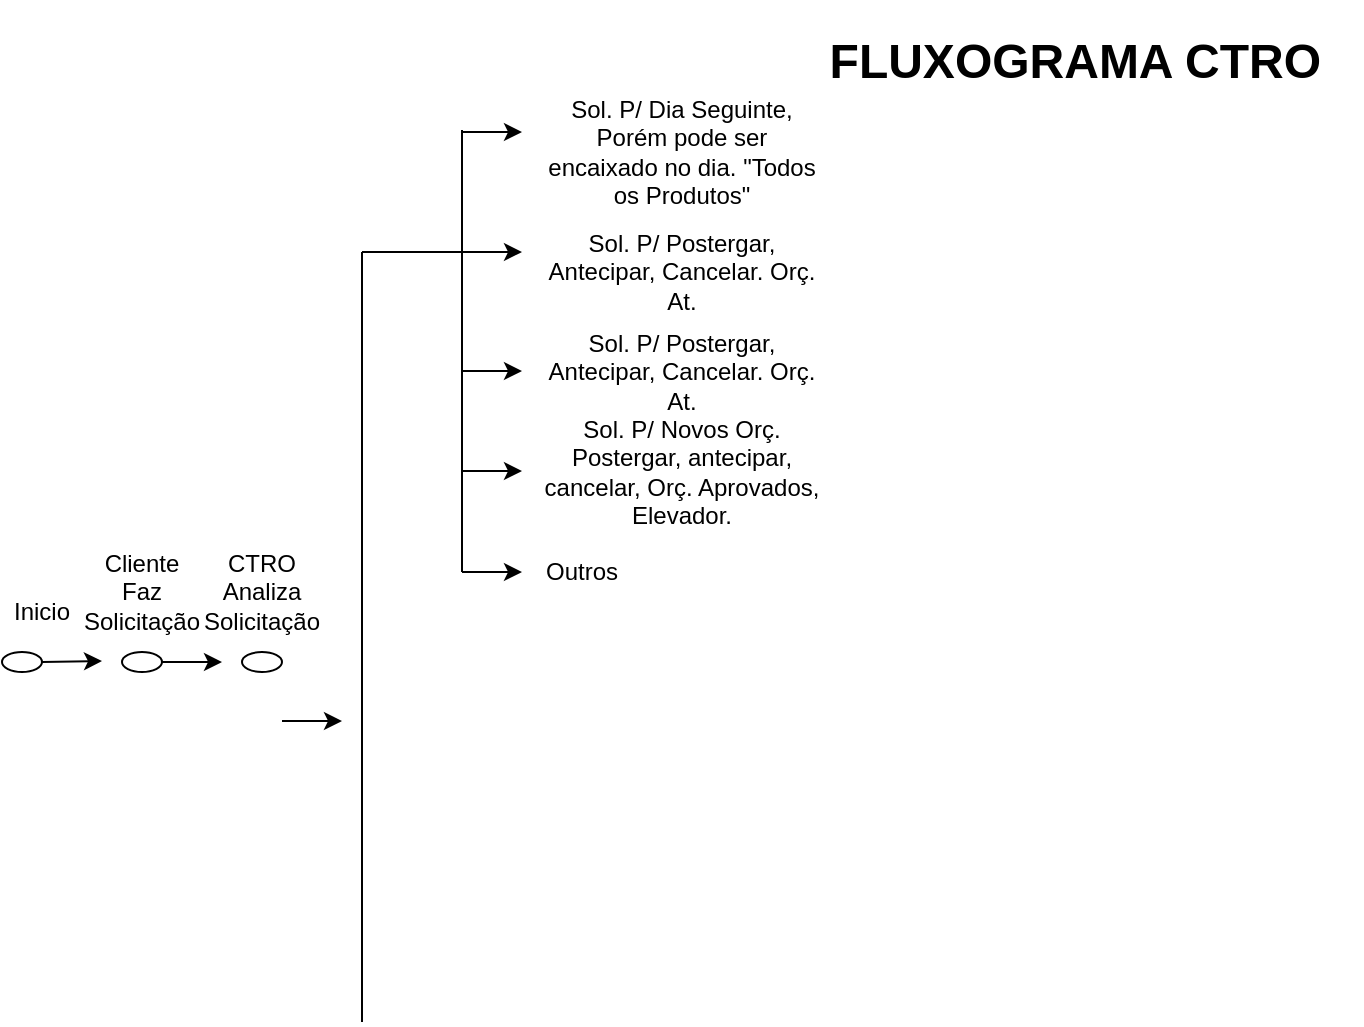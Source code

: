 <mxfile type="github" version="13.0.5" pages="4">
  <diagram id="42789a77-a242-8287-6e28-9cd8cfd52e62" name="Page-1">
    <mxGraphModel shadow="0" background="#ffffff" grid="1" dx="1195" dy="1448" gridSize="10" guides="1" tooltips="1" connect="1" arrows="1" fold="1" page="1" pageScale="1" pageWidth="1169" pageHeight="827" math="0">
      <root>
        <mxCell id="0" />
        <mxCell id="1" parent="0" />
        <mxCell id="uc1aDl2WZFb7yHckePc8-2" style="endArrow=none;html=1;" value="" parent="1" edge="1">
          <mxGeometry height="50" width="50" as="geometry" relative="1">
            <mxPoint x="190" as="sourcePoint" y="495" />
            <mxPoint x="190" as="targetPoint" y="110" />
          </mxGeometry>
        </mxCell>
        <mxCell id="uc1aDl2WZFb7yHckePc8-4" style="text;html=1;strokeColor=none;fillColor=none;align=center;verticalAlign=middle;whiteSpace=wrap;rounded=0;" value="Inicio" parent="1" vertex="1">
          <mxGeometry x="10" height="20" width="40" as="geometry" y="280" />
        </mxCell>
        <mxCell id="uc1aDl2WZFb7yHckePc8-9" style="ellipse;whiteSpace=wrap;html=1;" value="" parent="1" vertex="1">
          <mxGeometry x="10" height="10" width="20" as="geometry" y="310" />
        </mxCell>
        <mxCell id="uc1aDl2WZFb7yHckePc8-10" style="endArrow=classic;html=1;" value="" parent="1" edge="1">
          <mxGeometry height="50" width="50" as="geometry" relative="1">
            <mxPoint x="30" as="sourcePoint" y="315" />
            <mxPoint x="60" as="targetPoint" y="314.5" />
          </mxGeometry>
        </mxCell>
        <mxCell id="uc1aDl2WZFb7yHckePc8-11" style="ellipse;whiteSpace=wrap;html=1;" value="" parent="1" vertex="1">
          <mxGeometry x="70" height="10" width="20" as="geometry" y="310" />
        </mxCell>
        <mxCell id="uc1aDl2WZFb7yHckePc8-12" style="endArrow=classic;html=1;" value="" parent="1" edge="1">
          <mxGeometry height="50" width="50" as="geometry" relative="1">
            <mxPoint x="90" as="sourcePoint" y="315" />
            <mxPoint x="120" as="targetPoint" y="315" />
          </mxGeometry>
        </mxCell>
        <mxCell id="uc1aDl2WZFb7yHckePc8-16" style="ellipse;whiteSpace=wrap;html=1;" value="" parent="1" vertex="1">
          <mxGeometry x="130" height="10" width="20" as="geometry" y="310" />
        </mxCell>
        <mxCell id="uc1aDl2WZFb7yHckePc8-18" style="endArrow=none;html=1;" value="" parent="1" edge="1">
          <mxGeometry height="50" width="50" as="geometry" relative="1">
            <mxPoint x="190" as="sourcePoint" y="110" />
            <mxPoint x="240" as="targetPoint" y="110" />
          </mxGeometry>
        </mxCell>
        <mxCell id="uc1aDl2WZFb7yHckePc8-19" style="endArrow=none;html=1;" value="" parent="1" edge="1">
          <mxGeometry height="50" width="50" as="geometry" relative="1">
            <mxPoint x="240" as="sourcePoint" y="270" />
            <mxPoint x="240" as="targetPoint" y="49" />
          </mxGeometry>
        </mxCell>
        <mxCell id="uc1aDl2WZFb7yHckePc8-21" style="text;html=1;strokeColor=none;fillColor=none;align=center;verticalAlign=middle;whiteSpace=wrap;rounded=0;" value="Sol. P/ Dia Seguinte, Porém pode ser encaixado no dia. &quot;Todos os Produtos&quot;" parent="1" vertex="1">
          <mxGeometry x="280" height="40" width="140" as="geometry" y="40" />
        </mxCell>
        <mxCell id="uc1aDl2WZFb7yHckePc8-22" style="text;html=1;strokeColor=none;fillColor=none;align=center;verticalAlign=middle;whiteSpace=wrap;rounded=0;" value="Sol. P/ Postergar, Antecipar, Cancelar. Orç. At." parent="1" vertex="1">
          <mxGeometry x="280" height="40" width="140" as="geometry" y="100" />
        </mxCell>
        <mxCell id="uc1aDl2WZFb7yHckePc8-30" style="endArrow=classic;html=1;" value="" parent="1" edge="1">
          <mxGeometry height="50" width="50" as="geometry" relative="1">
            <mxPoint x="240" as="sourcePoint" y="50" />
            <mxPoint x="270" as="targetPoint" y="50" />
          </mxGeometry>
        </mxCell>
        <mxCell id="uc1aDl2WZFb7yHckePc8-31" style="endArrow=classic;html=1;" value="" parent="1" edge="1">
          <mxGeometry height="50" width="50" as="geometry" relative="1">
            <mxPoint x="240" as="sourcePoint" y="110" />
            <mxPoint x="270" as="targetPoint" y="110" />
          </mxGeometry>
        </mxCell>
        <mxCell id="uc1aDl2WZFb7yHckePc8-32" style="endArrow=classic;html=1;" value="" parent="1" edge="1">
          <mxGeometry height="50" width="50" as="geometry" relative="1">
            <mxPoint x="240" as="sourcePoint" y="169.5" />
            <mxPoint x="270" as="targetPoint" y="169.5" />
          </mxGeometry>
        </mxCell>
        <mxCell id="uc1aDl2WZFb7yHckePc8-34" style="text;html=1;strokeColor=none;fillColor=none;align=center;verticalAlign=middle;whiteSpace=wrap;rounded=0;" value="Sol. P/ Postergar, Antecipar, Cancelar. Orç. At." parent="1" vertex="1">
          <mxGeometry x="280" height="40" width="140" as="geometry" y="150" />
        </mxCell>
        <mxCell id="uc1aDl2WZFb7yHckePc8-35" style="endArrow=classic;html=1;" value="" parent="1" edge="1">
          <mxGeometry height="50" width="50" as="geometry" relative="1">
            <mxPoint x="150" as="sourcePoint" y="344.5" />
            <mxPoint x="180" as="targetPoint" y="344.5" />
          </mxGeometry>
        </mxCell>
        <mxCell id="uc1aDl2WZFb7yHckePc8-36" style="text;html=1;strokeColor=none;fillColor=none;align=center;verticalAlign=middle;whiteSpace=wrap;rounded=0;" value="Sol. P/ Novos Orç. Postergar, antecipar, cancelar, Orç. Aprovados, Elevador." parent="1" vertex="1">
          <mxGeometry x="280" height="40" width="140" as="geometry" y="200" />
        </mxCell>
        <mxCell id="uc1aDl2WZFb7yHckePc8-37" style="endArrow=classic;html=1;" value="" parent="1" edge="1">
          <mxGeometry height="50" width="50" as="geometry" relative="1">
            <mxPoint x="240" as="sourcePoint" y="219.5" />
            <mxPoint x="270" as="targetPoint" y="219.5" />
          </mxGeometry>
        </mxCell>
        <mxCell id="v_m7TwtW3ROeePfh2HAw-1" style="endArrow=classic;html=1;" value="" parent="1" edge="1">
          <mxGeometry height="50" width="50" as="geometry" relative="1">
            <mxPoint x="240" as="sourcePoint" y="270" />
            <mxPoint x="270" as="targetPoint" y="270" />
          </mxGeometry>
        </mxCell>
        <mxCell id="v_m7TwtW3ROeePfh2HAw-2" style="text;html=1;strokeColor=none;fillColor=none;align=center;verticalAlign=middle;whiteSpace=wrap;rounded=0;" value="Outros" parent="1" vertex="1">
          <mxGeometry x="280" height="20" width="40" as="geometry" y="260" />
        </mxCell>
        <mxCell id="v_m7TwtW3ROeePfh2HAw-4" style="text;html=1;strokeColor=none;fillColor=none;align=center;verticalAlign=middle;whiteSpace=wrap;rounded=0;" value="Cliente Faz Solicitação" parent="1" vertex="1">
          <mxGeometry x="60" height="20" width="40" as="geometry" y="270" />
        </mxCell>
        <mxCell id="v_m7TwtW3ROeePfh2HAw-6" style="text;html=1;strokeColor=none;fillColor=none;align=center;verticalAlign=middle;whiteSpace=wrap;rounded=0;" value="CTRO Analiza Solicitação" parent="1" vertex="1">
          <mxGeometry x="120" height="20" width="40" as="geometry" y="270" />
        </mxCell>
        <mxCell id="9r6yQ5_XE6KU1Mb98sbQ-1" style="text;html=1;strokeColor=none;fillColor=none;align=center;verticalAlign=middle;whiteSpace=wrap;rounded=0;" value="&lt;h1&gt;FLUXOGRAMA CTRO&amp;nbsp;&lt;/h1&gt;" parent="1" vertex="1">
          <mxGeometry x="410" height="30" width="280" as="geometry" />
        </mxCell>
      </root>
    </mxGraphModel>
  </diagram>
  <diagram id="VowPSKLSwcdL8PGmFeqZ" name="Dep. Técinico">
    <mxGraphModel shadow="0" grid="1" dx="1195" dy="621" gridSize="10" guides="1" tooltips="1" connect="1" arrows="1" fold="1" page="1" pageScale="1" pageWidth="1169" pageHeight="827" math="0">
      <root>
        <mxCell id="izdePBgaHRLxN76MMXIb-0" />
        <mxCell id="izdePBgaHRLxN76MMXIb-1" parent="izdePBgaHRLxN76MMXIb-0" />
        <mxCell id="0TEE65AGIhRXkWMVHrGa-7" style="edgeStyle=orthogonalEdgeStyle;rounded=0;orthogonalLoop=1;jettySize=auto;html=1;exitX=0.5;exitY=1;exitDx=0;exitDy=0;entryX=0.5;entryY=0;entryDx=0;entryDy=0;" target="1FYyuzmXrX8Bn1QbTcke-1" parent="izdePBgaHRLxN76MMXIb-1" edge="1" source="1FYyuzmXrX8Bn1QbTcke-0">
          <mxGeometry as="geometry" relative="1" />
        </mxCell>
        <mxCell id="1FYyuzmXrX8Bn1QbTcke-0" style="rounded=1;whiteSpace=wrap;html=1;strokeColor=#1A1A1A;strokeWidth=1;" value="&lt;font style=&quot;font-size: 13px&quot;&gt;&lt;b&gt;Dep. Técinico&lt;/b&gt;&lt;/font&gt;" parent="izdePBgaHRLxN76MMXIb-1" vertex="1">
          <mxGeometry x="497.5" height="40" width="120" as="geometry" y="107" />
        </mxCell>
        <mxCell id="0TEE65AGIhRXkWMVHrGa-9" style="edgeStyle=orthogonalEdgeStyle;rounded=0;orthogonalLoop=1;jettySize=auto;html=1;exitX=0.5;exitY=1;exitDx=0;exitDy=0;entryX=0.5;entryY=0;entryDx=0;entryDy=0;" target="1FYyuzmXrX8Bn1QbTcke-7" parent="izdePBgaHRLxN76MMXIb-1" edge="1" source="1FYyuzmXrX8Bn1QbTcke-1">
          <mxGeometry as="geometry" relative="1" />
        </mxCell>
        <mxCell id="0TEE65AGIhRXkWMVHrGa-10" style="edgeStyle=orthogonalEdgeStyle;rounded=0;orthogonalLoop=1;jettySize=auto;html=1;exitX=1;exitY=0.5;exitDx=0;exitDy=0;entryX=0.5;entryY=0;entryDx=0;entryDy=0;" target="1FYyuzmXrX8Bn1QbTcke-8" parent="izdePBgaHRLxN76MMXIb-1" edge="1" source="1FYyuzmXrX8Bn1QbTcke-1">
          <mxGeometry as="geometry" relative="1" />
        </mxCell>
        <mxCell id="0TEE65AGIhRXkWMVHrGa-11" style="edgeStyle=orthogonalEdgeStyle;rounded=0;orthogonalLoop=1;jettySize=auto;html=1;exitX=1;exitY=0.5;exitDx=0;exitDy=0;" target="0TEE65AGIhRXkWMVHrGa-2" parent="izdePBgaHRLxN76MMXIb-1" edge="1" source="1FYyuzmXrX8Bn1QbTcke-1">
          <mxGeometry as="geometry" relative="1" />
        </mxCell>
        <mxCell id="0TEE65AGIhRXkWMVHrGa-12" style="edgeStyle=orthogonalEdgeStyle;rounded=0;orthogonalLoop=1;jettySize=auto;html=1;exitX=1;exitY=0.5;exitDx=0;exitDy=0;entryX=0.5;entryY=0;entryDx=0;entryDy=0;" target="0TEE65AGIhRXkWMVHrGa-5" parent="izdePBgaHRLxN76MMXIb-1" edge="1" source="1FYyuzmXrX8Bn1QbTcke-1">
          <mxGeometry as="geometry" relative="1" />
        </mxCell>
        <mxCell id="0TEE65AGIhRXkWMVHrGa-13" style="edgeStyle=orthogonalEdgeStyle;rounded=0;orthogonalLoop=1;jettySize=auto;html=1;exitX=1;exitY=0.5;exitDx=0;exitDy=0;entryX=0.5;entryY=0;entryDx=0;entryDy=0;" target="0TEE65AGIhRXkWMVHrGa-6" parent="izdePBgaHRLxN76MMXIb-1" edge="1" source="1FYyuzmXrX8Bn1QbTcke-1">
          <mxGeometry as="geometry" relative="1" />
        </mxCell>
        <mxCell id="0TEE65AGIhRXkWMVHrGa-14" style="edgeStyle=orthogonalEdgeStyle;rounded=0;orthogonalLoop=1;jettySize=auto;html=1;exitX=0;exitY=0.5;exitDx=0;exitDy=0;entryX=0.5;entryY=0;entryDx=0;entryDy=0;" target="1FYyuzmXrX8Bn1QbTcke-6" parent="izdePBgaHRLxN76MMXIb-1" edge="1" source="1FYyuzmXrX8Bn1QbTcke-1">
          <mxGeometry as="geometry" relative="1" />
        </mxCell>
        <mxCell id="0TEE65AGIhRXkWMVHrGa-15" style="edgeStyle=orthogonalEdgeStyle;rounded=0;orthogonalLoop=1;jettySize=auto;html=1;entryX=0.5;entryY=0;entryDx=0;entryDy=0;" target="1FYyuzmXrX8Bn1QbTcke-5" parent="izdePBgaHRLxN76MMXIb-1" edge="1" source="1FYyuzmXrX8Bn1QbTcke-1">
          <mxGeometry as="geometry" relative="1" />
        </mxCell>
        <mxCell id="0TEE65AGIhRXkWMVHrGa-16" style="edgeStyle=orthogonalEdgeStyle;rounded=0;orthogonalLoop=1;jettySize=auto;html=1;entryX=0.5;entryY=0;entryDx=0;entryDy=0;" target="1FYyuzmXrX8Bn1QbTcke-4" parent="izdePBgaHRLxN76MMXIb-1" edge="1" source="1FYyuzmXrX8Bn1QbTcke-1">
          <mxGeometry as="geometry" relative="1" />
        </mxCell>
        <mxCell id="0TEE65AGIhRXkWMVHrGa-17" style="edgeStyle=orthogonalEdgeStyle;rounded=0;orthogonalLoop=1;jettySize=auto;html=1;" target="1FYyuzmXrX8Bn1QbTcke-3" parent="izdePBgaHRLxN76MMXIb-1" edge="1" source="1FYyuzmXrX8Bn1QbTcke-1">
          <mxGeometry as="geometry" relative="1" />
        </mxCell>
        <mxCell id="Jy4Oo53KS_WOsFD6y95R-51" style="edgeStyle=orthogonalEdgeStyle;rounded=0;orthogonalLoop=1;jettySize=auto;html=1;exitX=1;exitY=0.5;exitDx=0;exitDy=0;entryX=0.5;entryY=0;entryDx=0;entryDy=0;fontSize=12;" target="Jy4Oo53KS_WOsFD6y95R-50" parent="izdePBgaHRLxN76MMXIb-1" edge="1" source="1FYyuzmXrX8Bn1QbTcke-1">
          <mxGeometry as="geometry" relative="1" />
        </mxCell>
        <mxCell id="Dw2Ih1lKagDSzFaHfVTy-4" style="edgeStyle=orthogonalEdgeStyle;rounded=0;orthogonalLoop=1;jettySize=auto;html=1;entryX=0.5;entryY=0;entryDx=0;entryDy=0;" target="Dw2Ih1lKagDSzFaHfVTy-3" parent="izdePBgaHRLxN76MMXIb-1" edge="1" source="1FYyuzmXrX8Bn1QbTcke-1">
          <mxGeometry as="geometry" relative="1" />
        </mxCell>
        <mxCell id="1FYyuzmXrX8Bn1QbTcke-1" style="rounded=1;whiteSpace=wrap;html=1;strokeColor=#1A1A1A;strokeWidth=1;" value="&lt;span style=&quot;font-size: 13px&quot;&gt;&lt;b&gt;CTRO&lt;/b&gt;&lt;/span&gt;" parent="izdePBgaHRLxN76MMXIb-1" vertex="1">
          <mxGeometry x="497.5" height="40" width="120" as="geometry" y="207" />
        </mxCell>
        <mxCell id="Jy4Oo53KS_WOsFD6y95R-13" style="edgeStyle=orthogonalEdgeStyle;rounded=0;orthogonalLoop=1;jettySize=auto;html=1;entryX=0.5;entryY=0;entryDx=0;entryDy=0;" target="0TEE65AGIhRXkWMVHrGa-18" parent="izdePBgaHRLxN76MMXIb-1" edge="1" source="1FYyuzmXrX8Bn1QbTcke-3">
          <mxGeometry as="geometry" relative="1" />
        </mxCell>
        <UserObject id="1FYyuzmXrX8Bn1QbTcke-3" link="data:page/id,8KfQrTrfPnbwiC3lRqTd" label="&lt;span style=&quot;font-size: 12px;&quot;&gt;&lt;b style=&quot;font-size: 12px;&quot;&gt;Antena Coletiva&lt;/b&gt;&lt;/span&gt;">
          <mxCell style="rounded=1;whiteSpace=wrap;html=1;strokeColor=#1A1A1A;strokeWidth=1;fontSize=12;spacing=2;" parent="izdePBgaHRLxN76MMXIb-1" vertex="1">
            <mxGeometry x="10" height="40" width="100" as="geometry" y="307" />
          </mxCell>
        </UserObject>
        <mxCell id="Jy4Oo53KS_WOsFD6y95R-16" style="edgeStyle=orthogonalEdgeStyle;rounded=0;orthogonalLoop=1;jettySize=auto;html=1;entryX=0.5;entryY=0;entryDx=0;entryDy=0;" target="0TEE65AGIhRXkWMVHrGa-21" parent="izdePBgaHRLxN76MMXIb-1" edge="1" source="1FYyuzmXrX8Bn1QbTcke-4">
          <mxGeometry as="geometry" relative="1" />
        </mxCell>
        <mxCell id="1FYyuzmXrX8Bn1QbTcke-4" style="rounded=1;whiteSpace=wrap;html=1;strokeColor=#1A1A1A;strokeWidth=1;" value="&lt;span style=&quot;font-size: 13px&quot;&gt;&lt;b&gt;Interfone&lt;/b&gt;&lt;/span&gt;" parent="izdePBgaHRLxN76MMXIb-1" vertex="1">
          <mxGeometry x="124" height="40" width="87" as="geometry" y="307" />
        </mxCell>
        <mxCell id="Jy4Oo53KS_WOsFD6y95R-18" style="edgeStyle=orthogonalEdgeStyle;rounded=0;orthogonalLoop=1;jettySize=auto;html=1;entryX=0.5;entryY=0;entryDx=0;entryDy=0;" target="0TEE65AGIhRXkWMVHrGa-23" parent="izdePBgaHRLxN76MMXIb-1" edge="1" source="1FYyuzmXrX8Bn1QbTcke-5">
          <mxGeometry as="geometry" relative="1" />
        </mxCell>
        <mxCell id="1FYyuzmXrX8Bn1QbTcke-5" style="rounded=1;whiteSpace=wrap;html=1;strokeColor=#d79b00;strokeWidth=1;fillColor=#ffe6cc;" value="&lt;span style=&quot;font-size: 13px&quot;&gt;&lt;b&gt;Portão&lt;/b&gt;&lt;/span&gt;" parent="izdePBgaHRLxN76MMXIb-1" vertex="1">
          <mxGeometry x="219" height="40" width="92" as="geometry" y="307" />
        </mxCell>
        <mxCell id="Jy4Oo53KS_WOsFD6y95R-25" style="edgeStyle=orthogonalEdgeStyle;rounded=0;orthogonalLoop=1;jettySize=auto;html=1;exitX=0.5;exitY=1;exitDx=0;exitDy=0;entryX=0.5;entryY=0;entryDx=0;entryDy=0;" target="0TEE65AGIhRXkWMVHrGa-26" parent="izdePBgaHRLxN76MMXIb-1" edge="1" source="1FYyuzmXrX8Bn1QbTcke-6">
          <mxGeometry as="geometry" relative="1" />
        </mxCell>
        <mxCell id="1FYyuzmXrX8Bn1QbTcke-6" style="rounded=1;whiteSpace=wrap;html=1;strokeColor=#1A1A1A;strokeWidth=1;" value="&lt;span style=&quot;font-size: 13px&quot;&gt;&lt;b&gt;Biométria &amp;amp; Fechadura Ele.&lt;/b&gt;&lt;/span&gt;" parent="izdePBgaHRLxN76MMXIb-1" vertex="1">
          <mxGeometry x="326.5" height="40" width="100" as="geometry" y="307" />
        </mxCell>
        <mxCell id="Jy4Oo53KS_WOsFD6y95R-27" style="edgeStyle=orthogonalEdgeStyle;rounded=0;orthogonalLoop=1;jettySize=auto;html=1;exitX=0.5;exitY=1;exitDx=0;exitDy=0;entryX=0.5;entryY=0;entryDx=0;entryDy=0;" target="0TEE65AGIhRXkWMVHrGa-28" parent="izdePBgaHRLxN76MMXIb-1" edge="1" source="1FYyuzmXrX8Bn1QbTcke-7">
          <mxGeometry as="geometry" relative="1" />
        </mxCell>
        <mxCell id="1FYyuzmXrX8Bn1QbTcke-7" style="rounded=1;whiteSpace=wrap;html=1;strokeColor=#1A1A1A;strokeWidth=1;" value="&lt;span style=&quot;font-size: 13px&quot;&gt;&lt;b&gt;Luz de Emergência&lt;/b&gt;&lt;/span&gt;" parent="izdePBgaHRLxN76MMXIb-1" vertex="1">
          <mxGeometry x="440" height="40" width="90" as="geometry" y="307" />
        </mxCell>
        <mxCell id="Jy4Oo53KS_WOsFD6y95R-29" style="edgeStyle=orthogonalEdgeStyle;rounded=0;orthogonalLoop=1;jettySize=auto;html=1;exitX=0.5;exitY=1;exitDx=0;exitDy=0;entryX=0.5;entryY=0;entryDx=0;entryDy=0;" target="Jy4Oo53KS_WOsFD6y95R-0" parent="izdePBgaHRLxN76MMXIb-1" edge="1" source="1FYyuzmXrX8Bn1QbTcke-8">
          <mxGeometry as="geometry" relative="1" />
        </mxCell>
        <mxCell id="1FYyuzmXrX8Bn1QbTcke-8" style="rounded=1;whiteSpace=wrap;html=1;strokeColor=#1A1A1A;strokeWidth=1;" value="&lt;span style=&quot;font-size: 13px&quot;&gt;&lt;b&gt;Sensor de Presença&lt;/b&gt;&lt;/span&gt;" parent="izdePBgaHRLxN76MMXIb-1" vertex="1">
          <mxGeometry x="546.5" height="40" width="87" as="geometry" y="307" />
        </mxCell>
        <mxCell id="Jy4Oo53KS_WOsFD6y95R-31" style="edgeStyle=orthogonalEdgeStyle;rounded=0;orthogonalLoop=1;jettySize=auto;html=1;exitX=0.5;exitY=1;exitDx=0;exitDy=0;entryX=0.5;entryY=0;entryDx=0;entryDy=0;" target="Jy4Oo53KS_WOsFD6y95R-2" parent="izdePBgaHRLxN76MMXIb-1" edge="1" source="0TEE65AGIhRXkWMVHrGa-2">
          <mxGeometry as="geometry" relative="1" />
        </mxCell>
        <mxCell id="0TEE65AGIhRXkWMVHrGa-2" style="rounded=1;whiteSpace=wrap;html=1;strokeColor=#d79b00;strokeWidth=1;fillColor=#ffe6cc;" value="&lt;span style=&quot;font-size: 13px&quot;&gt;&lt;b&gt;CFTV&lt;/b&gt;&lt;/span&gt;" parent="izdePBgaHRLxN76MMXIb-1" vertex="1">
          <mxGeometry x="649" height="40" width="71" as="geometry" y="307" />
        </mxCell>
        <mxCell id="Jy4Oo53KS_WOsFD6y95R-36" style="edgeStyle=orthogonalEdgeStyle;rounded=0;orthogonalLoop=1;jettySize=auto;html=1;exitX=0.5;exitY=1;exitDx=0;exitDy=0;entryX=0.5;entryY=0;entryDx=0;entryDy=0;" target="Jy4Oo53KS_WOsFD6y95R-7" parent="izdePBgaHRLxN76MMXIb-1" edge="1" source="0TEE65AGIhRXkWMVHrGa-5">
          <mxGeometry as="geometry" relative="1" />
        </mxCell>
        <mxCell id="0TEE65AGIhRXkWMVHrGa-5" style="rounded=1;whiteSpace=wrap;html=1;strokeColor=#1A1A1A;strokeWidth=1;" value="&lt;span style=&quot;font-size: 13px&quot;&gt;&lt;b&gt;Vistoria&lt;/b&gt;&lt;/span&gt;" parent="izdePBgaHRLxN76MMXIb-1" vertex="1">
          <mxGeometry x="740" height="40" width="80" as="geometry" y="307" />
        </mxCell>
        <mxCell id="Jy4Oo53KS_WOsFD6y95R-39" style="edgeStyle=orthogonalEdgeStyle;rounded=0;orthogonalLoop=1;jettySize=auto;html=1;exitX=0.5;exitY=1;exitDx=0;exitDy=0;entryX=0.5;entryY=0;entryDx=0;entryDy=0;" target="Jy4Oo53KS_WOsFD6y95R-10" parent="izdePBgaHRLxN76MMXIb-1" edge="1" source="0TEE65AGIhRXkWMVHrGa-6">
          <mxGeometry as="geometry" relative="1" />
        </mxCell>
        <mxCell id="0TEE65AGIhRXkWMVHrGa-6" style="rounded=1;whiteSpace=wrap;html=1;strokeColor=#1A1A1A;strokeWidth=1;" value="&lt;span style=&quot;font-size: 13px&quot;&gt;&lt;b&gt;Outros&lt;/b&gt;&lt;/span&gt;" parent="izdePBgaHRLxN76MMXIb-1" vertex="1">
          <mxGeometry x="836" height="40" width="84" as="geometry" y="307" />
        </mxCell>
        <mxCell id="Jy4Oo53KS_WOsFD6y95R-14" style="edgeStyle=orthogonalEdgeStyle;rounded=0;orthogonalLoop=1;jettySize=auto;html=1;exitX=0.5;exitY=1;exitDx=0;exitDy=0;entryX=0.5;entryY=0;entryDx=0;entryDy=0;" target="0TEE65AGIhRXkWMVHrGa-19" parent="izdePBgaHRLxN76MMXIb-1" edge="1" source="0TEE65AGIhRXkWMVHrGa-18">
          <mxGeometry as="geometry" relative="1" />
        </mxCell>
        <mxCell id="0TEE65AGIhRXkWMVHrGa-18" style="rounded=1;whiteSpace=wrap;html=1;strokeColor=#1A1A1A;strokeWidth=1;" value="&lt;span style=&quot;font-size: 13px&quot;&gt;&lt;b&gt;Instalação&lt;/b&gt;&lt;/span&gt;" parent="izdePBgaHRLxN76MMXIb-1" vertex="1">
          <mxGeometry x="15" height="40" width="90" as="geometry" y="382.5" />
        </mxCell>
        <mxCell id="Jy4Oo53KS_WOsFD6y95R-15" style="edgeStyle=orthogonalEdgeStyle;rounded=0;orthogonalLoop=1;jettySize=auto;html=1;entryX=0.5;entryY=0;entryDx=0;entryDy=0;" target="0TEE65AGIhRXkWMVHrGa-20" parent="izdePBgaHRLxN76MMXIb-1" edge="1" source="0TEE65AGIhRXkWMVHrGa-19">
          <mxGeometry as="geometry" relative="1" />
        </mxCell>
        <mxCell id="0TEE65AGIhRXkWMVHrGa-19" style="rounded=1;whiteSpace=wrap;html=1;strokeColor=#1A1A1A;strokeWidth=1;" value="&lt;span style=&quot;font-size: 13px&quot;&gt;&lt;b&gt;Extenção&lt;/b&gt;&lt;/span&gt;" parent="izdePBgaHRLxN76MMXIb-1" vertex="1">
          <mxGeometry x="15" height="40" width="90" as="geometry" y="457.5" />
        </mxCell>
        <mxCell id="0TEE65AGIhRXkWMVHrGa-20" style="rounded=1;whiteSpace=wrap;html=1;strokeColor=#1A1A1A;strokeWidth=1;" value="&lt;span style=&quot;font-size: 13px&quot;&gt;&lt;b&gt;Manutenção&lt;/b&gt;&lt;/span&gt;" parent="izdePBgaHRLxN76MMXIb-1" vertex="1">
          <mxGeometry x="15" height="40" width="90" as="geometry" y="532.5" />
        </mxCell>
        <mxCell id="Jy4Oo53KS_WOsFD6y95R-17" style="edgeStyle=orthogonalEdgeStyle;rounded=0;orthogonalLoop=1;jettySize=auto;html=1;entryX=0.5;entryY=0;entryDx=0;entryDy=0;" target="0TEE65AGIhRXkWMVHrGa-22" parent="izdePBgaHRLxN76MMXIb-1" edge="1" source="0TEE65AGIhRXkWMVHrGa-21">
          <mxGeometry as="geometry" relative="1" />
        </mxCell>
        <mxCell id="0TEE65AGIhRXkWMVHrGa-21" style="rounded=1;whiteSpace=wrap;html=1;strokeColor=#1A1A1A;strokeWidth=1;" value="&lt;span style=&quot;font-size: 13px&quot;&gt;&lt;b&gt;Instalação&lt;/b&gt;&lt;/span&gt;" parent="izdePBgaHRLxN76MMXIb-1" vertex="1">
          <mxGeometry x="128.5" height="40" width="90" as="geometry" y="383.5" />
        </mxCell>
        <mxCell id="0TEE65AGIhRXkWMVHrGa-22" style="rounded=1;whiteSpace=wrap;html=1;strokeColor=#1A1A1A;strokeWidth=1;" value="&lt;span style=&quot;font-size: 13px&quot;&gt;&lt;b&gt;Manutenção&lt;/b&gt;&lt;/span&gt;" parent="izdePBgaHRLxN76MMXIb-1" vertex="1">
          <mxGeometry x="128.5" height="40" width="90" as="geometry" y="460" />
        </mxCell>
        <mxCell id="Jy4Oo53KS_WOsFD6y95R-48" style="edgeStyle=orthogonalEdgeStyle;rounded=0;orthogonalLoop=1;jettySize=auto;html=1;exitX=0.5;exitY=1;exitDx=0;exitDy=0;fontSize=12;" target="0TEE65AGIhRXkWMVHrGa-24" parent="izdePBgaHRLxN76MMXIb-1" edge="1" source="0TEE65AGIhRXkWMVHrGa-23">
          <mxGeometry as="geometry" relative="1" />
        </mxCell>
        <mxCell id="0TEE65AGIhRXkWMVHrGa-23" style="rounded=1;whiteSpace=wrap;html=1;strokeColor=#1A1A1A;strokeWidth=1;" value="&lt;span style=&quot;font-size: 13px&quot;&gt;&lt;b&gt;Instalação&lt;/b&gt;&lt;/span&gt;" parent="izdePBgaHRLxN76MMXIb-1" vertex="1">
          <mxGeometry x="236.5" height="40" width="90" as="geometry" y="382" />
        </mxCell>
        <mxCell id="Jy4Oo53KS_WOsFD6y95R-24" style="edgeStyle=orthogonalEdgeStyle;rounded=0;orthogonalLoop=1;jettySize=auto;html=1;exitX=0.5;exitY=1;exitDx=0;exitDy=0;entryX=0.5;entryY=0;entryDx=0;entryDy=0;" target="0TEE65AGIhRXkWMVHrGa-25" parent="izdePBgaHRLxN76MMXIb-1" edge="1" source="0TEE65AGIhRXkWMVHrGa-24">
          <mxGeometry as="geometry" relative="1" />
        </mxCell>
        <mxCell id="0TEE65AGIhRXkWMVHrGa-24" style="rounded=1;whiteSpace=wrap;html=1;strokeColor=#1A1A1A;strokeWidth=1;" value="&lt;span style=&quot;font-size: 13px&quot;&gt;&lt;b&gt;Manutenção&lt;/b&gt;&lt;/span&gt;" parent="izdePBgaHRLxN76MMXIb-1" vertex="1">
          <mxGeometry x="236.5" height="40" width="90" as="geometry" y="457" />
        </mxCell>
        <mxCell id="0TEE65AGIhRXkWMVHrGa-25" style="rounded=1;whiteSpace=wrap;html=1;strokeColor=#1A1A1A;strokeWidth=1;" value="&lt;span style=&quot;font-size: 13px&quot;&gt;&lt;b&gt;Laboratório&lt;/b&gt;&lt;/span&gt;" parent="izdePBgaHRLxN76MMXIb-1" vertex="1">
          <mxGeometry x="236.5" height="40" width="90" as="geometry" y="532" />
        </mxCell>
        <mxCell id="Jy4Oo53KS_WOsFD6y95R-26" style="edgeStyle=orthogonalEdgeStyle;rounded=0;orthogonalLoop=1;jettySize=auto;html=1;" target="0TEE65AGIhRXkWMVHrGa-27" parent="izdePBgaHRLxN76MMXIb-1" edge="1" source="0TEE65AGIhRXkWMVHrGa-26">
          <mxGeometry as="geometry" relative="1" />
        </mxCell>
        <mxCell id="0TEE65AGIhRXkWMVHrGa-26" style="rounded=1;whiteSpace=wrap;html=1;strokeColor=#1A1A1A;strokeWidth=1;" value="&lt;span style=&quot;font-size: 13px&quot;&gt;&lt;b&gt;Instalação&lt;/b&gt;&lt;/span&gt;" parent="izdePBgaHRLxN76MMXIb-1" vertex="1">
          <mxGeometry x="360" height="40" width="90" as="geometry" y="382" />
        </mxCell>
        <mxCell id="0TEE65AGIhRXkWMVHrGa-27" style="rounded=1;whiteSpace=wrap;html=1;strokeColor=#1A1A1A;strokeWidth=1;" value="&lt;span style=&quot;font-size: 13px&quot;&gt;&lt;b&gt;Manutenção&lt;/b&gt;&lt;/span&gt;" parent="izdePBgaHRLxN76MMXIb-1" vertex="1">
          <mxGeometry x="360" height="40" width="90" as="geometry" y="457" />
        </mxCell>
        <mxCell id="Jy4Oo53KS_WOsFD6y95R-28" style="edgeStyle=orthogonalEdgeStyle;rounded=0;orthogonalLoop=1;jettySize=auto;html=1;entryX=0.5;entryY=0;entryDx=0;entryDy=0;" target="0TEE65AGIhRXkWMVHrGa-29" parent="izdePBgaHRLxN76MMXIb-1" edge="1" source="0TEE65AGIhRXkWMVHrGa-28">
          <mxGeometry as="geometry" relative="1" />
        </mxCell>
        <mxCell id="0TEE65AGIhRXkWMVHrGa-28" style="rounded=1;whiteSpace=wrap;html=1;strokeColor=#1A1A1A;strokeWidth=1;" value="&lt;span style=&quot;font-size: 13px&quot;&gt;&lt;b&gt;Instalação Bloco Aut&lt;br&gt;&lt;/b&gt;&lt;/span&gt;" parent="izdePBgaHRLxN76MMXIb-1" vertex="1">
          <mxGeometry x="475" height="40" width="90" as="geometry" y="383.5" />
        </mxCell>
        <mxCell id="0TEE65AGIhRXkWMVHrGa-29" style="rounded=1;whiteSpace=wrap;html=1;strokeColor=#1A1A1A;strokeWidth=1;" value="&lt;span style=&quot;font-size: 13px&quot;&gt;&lt;b&gt;Manutenção&lt;/b&gt;&lt;/span&gt;" parent="izdePBgaHRLxN76MMXIb-1" vertex="1">
          <mxGeometry x="475" height="40" width="90" as="geometry" y="460" />
        </mxCell>
        <mxCell id="Jy4Oo53KS_WOsFD6y95R-49" style="edgeStyle=orthogonalEdgeStyle;rounded=0;orthogonalLoop=1;jettySize=auto;html=1;exitX=0.5;exitY=1;exitDx=0;exitDy=0;entryX=0.5;entryY=0;entryDx=0;entryDy=0;fontSize=12;" target="Jy4Oo53KS_WOsFD6y95R-1" parent="izdePBgaHRLxN76MMXIb-1" edge="1" source="Jy4Oo53KS_WOsFD6y95R-0">
          <mxGeometry as="geometry" relative="1" />
        </mxCell>
        <mxCell id="Jy4Oo53KS_WOsFD6y95R-0" style="rounded=1;whiteSpace=wrap;html=1;strokeColor=#1A1A1A;strokeWidth=1;" value="&lt;span style=&quot;font-size: 13px&quot;&gt;&lt;b&gt;Instalação&lt;/b&gt;&lt;/span&gt;" parent="izdePBgaHRLxN76MMXIb-1" vertex="1">
          <mxGeometry x="588.5" height="40" width="90" as="geometry" y="383.5" />
        </mxCell>
        <mxCell id="Jy4Oo53KS_WOsFD6y95R-1" style="rounded=1;whiteSpace=wrap;html=1;strokeColor=#1A1A1A;strokeWidth=1;" value="&lt;span style=&quot;font-size: 13px&quot;&gt;&lt;b&gt;Manutenção&lt;/b&gt;&lt;/span&gt;" parent="izdePBgaHRLxN76MMXIb-1" vertex="1">
          <mxGeometry x="588.5" height="40" width="90" as="geometry" y="460" />
        </mxCell>
        <mxCell id="xkTRPchMBMHZ2520JxN0-0" style="edgeStyle=orthogonalEdgeStyle;rounded=0;orthogonalLoop=1;jettySize=auto;html=1;exitX=0.5;exitY=1;exitDx=0;exitDy=0;entryX=0.5;entryY=0;entryDx=0;entryDy=0;" target="Jy4Oo53KS_WOsFD6y95R-3" parent="izdePBgaHRLxN76MMXIb-1" edge="1" source="Jy4Oo53KS_WOsFD6y95R-2">
          <mxGeometry as="geometry" relative="1" />
        </mxCell>
        <mxCell id="Jy4Oo53KS_WOsFD6y95R-2" style="rounded=1;whiteSpace=wrap;html=1;strokeColor=#1A1A1A;strokeWidth=1;" value="&lt;span style=&quot;font-size: 13px&quot;&gt;&lt;b&gt;Instalação&lt;/b&gt;&lt;/span&gt;" parent="izdePBgaHRLxN76MMXIb-1" vertex="1">
          <mxGeometry x="704" height="40" width="90" as="geometry" y="382.5" />
        </mxCell>
        <mxCell id="Jy4Oo53KS_WOsFD6y95R-33" style="edgeStyle=orthogonalEdgeStyle;rounded=0;orthogonalLoop=1;jettySize=auto;html=1;exitX=0.5;exitY=1;exitDx=0;exitDy=0;entryX=0.5;entryY=0;entryDx=0;entryDy=0;" target="Jy4Oo53KS_WOsFD6y95R-4" parent="izdePBgaHRLxN76MMXIb-1" edge="1" source="Jy4Oo53KS_WOsFD6y95R-3">
          <mxGeometry as="geometry" relative="1" />
        </mxCell>
        <mxCell id="Jy4Oo53KS_WOsFD6y95R-3" style="rounded=1;whiteSpace=wrap;html=1;strokeColor=#1A1A1A;strokeWidth=1;" value="&lt;span style=&quot;font-size: 13px&quot;&gt;&lt;b&gt;Manutenção&lt;/b&gt;&lt;/span&gt;" parent="izdePBgaHRLxN76MMXIb-1" vertex="1">
          <mxGeometry x="704" height="40" width="90" as="geometry" y="457" />
        </mxCell>
        <mxCell id="Jy4Oo53KS_WOsFD6y95R-34" style="edgeStyle=orthogonalEdgeStyle;rounded=0;orthogonalLoop=1;jettySize=auto;html=1;entryX=0.5;entryY=0;entryDx=0;entryDy=0;" target="Jy4Oo53KS_WOsFD6y95R-5" parent="izdePBgaHRLxN76MMXIb-1" edge="1" source="Jy4Oo53KS_WOsFD6y95R-4">
          <mxGeometry as="geometry" relative="1" />
        </mxCell>
        <mxCell id="Jy4Oo53KS_WOsFD6y95R-4" style="rounded=1;whiteSpace=wrap;html=1;strokeColor=#1A1A1A;strokeWidth=1;" value="&lt;span style=&quot;font-size: 13px&quot;&gt;&lt;b&gt;Inst. em Elev&lt;/b&gt;&lt;/span&gt;" parent="izdePBgaHRLxN76MMXIb-1" vertex="1">
          <mxGeometry x="704" height="40" width="90" as="geometry" y="531" />
        </mxCell>
        <mxCell id="Jy4Oo53KS_WOsFD6y95R-35" style="edgeStyle=orthogonalEdgeStyle;rounded=0;orthogonalLoop=1;jettySize=auto;html=1;exitX=0.5;exitY=1;exitDx=0;exitDy=0;entryX=0.5;entryY=0;entryDx=0;entryDy=0;" target="Jy4Oo53KS_WOsFD6y95R-6" parent="izdePBgaHRLxN76MMXIb-1" edge="1" source="Jy4Oo53KS_WOsFD6y95R-5">
          <mxGeometry as="geometry" relative="1" />
        </mxCell>
        <mxCell id="Jy4Oo53KS_WOsFD6y95R-5" style="rounded=1;whiteSpace=wrap;html=1;strokeColor=#1A1A1A;strokeWidth=1;" value="&lt;span style=&quot;font-size: 13px&quot;&gt;&lt;b&gt;Rede, Cab, Estr, Rack&lt;/b&gt;&lt;/span&gt;" parent="izdePBgaHRLxN76MMXIb-1" vertex="1">
          <mxGeometry x="704" height="40" width="90" as="geometry" y="600" />
        </mxCell>
        <mxCell id="Jy4Oo53KS_WOsFD6y95R-6" style="rounded=1;whiteSpace=wrap;html=1;strokeColor=#1A1A1A;strokeWidth=1;" value="&lt;span style=&quot;font-size: 13px&quot;&gt;&lt;b&gt;Tecnol. Nova ????&lt;/b&gt;&lt;/span&gt;" parent="izdePBgaHRLxN76MMXIb-1" vertex="1">
          <mxGeometry x="704" height="40" width="90" as="geometry" y="669" />
        </mxCell>
        <mxCell id="Jy4Oo53KS_WOsFD6y95R-37" style="edgeStyle=orthogonalEdgeStyle;rounded=0;orthogonalLoop=1;jettySize=auto;html=1;exitX=0.5;exitY=1;exitDx=0;exitDy=0;" target="Jy4Oo53KS_WOsFD6y95R-8" parent="izdePBgaHRLxN76MMXIb-1" edge="1" source="Jy4Oo53KS_WOsFD6y95R-7">
          <mxGeometry as="geometry" relative="1" />
        </mxCell>
        <mxCell id="Jy4Oo53KS_WOsFD6y95R-7" style="rounded=1;whiteSpace=wrap;html=1;strokeColor=#1A1A1A;strokeWidth=1;" value="&lt;span style=&quot;font-size: 13px&quot;&gt;&lt;b&gt;Fut. Instalações&lt;/b&gt;&lt;/span&gt;" parent="izdePBgaHRLxN76MMXIb-1" vertex="1">
          <mxGeometry x="820" height="40" width="90" as="geometry" y="383.5" />
        </mxCell>
        <mxCell id="Jy4Oo53KS_WOsFD6y95R-43" style="edgeStyle=orthogonalEdgeStyle;rounded=0;orthogonalLoop=1;jettySize=auto;html=1;exitX=0.5;exitY=1;exitDx=0;exitDy=0;entryX=0.5;entryY=0;entryDx=0;entryDy=0;fontSize=37;" target="Jy4Oo53KS_WOsFD6y95R-9" parent="izdePBgaHRLxN76MMXIb-1" edge="1" source="Jy4Oo53KS_WOsFD6y95R-8">
          <mxGeometry as="geometry" relative="1" />
        </mxCell>
        <mxCell id="Jy4Oo53KS_WOsFD6y95R-8" style="rounded=1;whiteSpace=wrap;html=1;strokeColor=#1A1A1A;strokeWidth=1;" value="&lt;span style=&quot;font-size: 13px&quot;&gt;&lt;b&gt;Novos Clientes&lt;/b&gt;&lt;/span&gt;" parent="izdePBgaHRLxN76MMXIb-1" vertex="1">
          <mxGeometry x="820" height="40" width="90" as="geometry" y="457.5" />
        </mxCell>
        <mxCell id="Jy4Oo53KS_WOsFD6y95R-9" style="rounded=1;whiteSpace=wrap;html=1;strokeColor=#1A1A1A;strokeWidth=1;" value="&lt;span style=&quot;font-size: 13px&quot;&gt;&lt;b&gt;Atendimento Avulso&lt;/b&gt;&lt;/span&gt;" parent="izdePBgaHRLxN76MMXIb-1" vertex="1">
          <mxGeometry x="820" height="40" width="90" as="geometry" y="531.5" />
        </mxCell>
        <mxCell id="Jy4Oo53KS_WOsFD6y95R-40" style="edgeStyle=orthogonalEdgeStyle;rounded=0;orthogonalLoop=1;jettySize=auto;html=1;exitX=0.5;exitY=1;exitDx=0;exitDy=0;entryX=0.5;entryY=0;entryDx=0;entryDy=0;" target="Jy4Oo53KS_WOsFD6y95R-11" parent="izdePBgaHRLxN76MMXIb-1" edge="1" source="Jy4Oo53KS_WOsFD6y95R-10">
          <mxGeometry as="geometry" relative="1" />
        </mxCell>
        <mxCell id="Jy4Oo53KS_WOsFD6y95R-10" style="rounded=1;whiteSpace=wrap;html=1;strokeColor=#1A1A1A;strokeWidth=1;" value="&lt;span style=&quot;font-size: 13px&quot;&gt;&lt;b&gt;Novos Clientes&lt;/b&gt;&lt;/span&gt;" parent="izdePBgaHRLxN76MMXIb-1" vertex="1">
          <mxGeometry x="936" height="40" width="90" as="geometry" y="383.5" />
        </mxCell>
        <mxCell id="Jy4Oo53KS_WOsFD6y95R-11" style="rounded=1;whiteSpace=wrap;html=1;strokeColor=#1A1A1A;strokeWidth=1;" value="&lt;span style=&quot;font-size: 13px&quot;&gt;&lt;b&gt;Cli.&amp;nbsp;&lt;/b&gt;&lt;/span&gt;" parent="izdePBgaHRLxN76MMXIb-1" vertex="1">
          <mxGeometry x="936" height="40" width="90" as="geometry" y="460" />
        </mxCell>
        <mxCell id="Jy4Oo53KS_WOsFD6y95R-12" style="text;html=1;align=center;verticalAlign=middle;resizable=0;points=[];;autosize=1;fontSize=37;labelPosition=center;verticalLabelPosition=middle;fontStyle=3" value="Organograma - Departamento Técnico" parent="izdePBgaHRLxN76MMXIb-1" vertex="1">
          <mxGeometry x="251.5" height="50" width="690" as="geometry" y="30" />
        </mxCell>
        <mxCell id="Jy4Oo53KS_WOsFD6y95R-50" style="rounded=1;whiteSpace=wrap;html=1;strokeColor=#6c8ebf;strokeWidth=1;fillColor=#dae8fc;" value="&lt;span style=&quot;font-size: 13px&quot;&gt;&lt;b&gt;Revisões&lt;/b&gt;&lt;/span&gt;" parent="izdePBgaHRLxN76MMXIb-1" vertex="1">
          <mxGeometry x="952" height="40" width="78" as="geometry" y="307" />
        </mxCell>
        <mxCell id="Dw2Ih1lKagDSzFaHfVTy-3" style="rounded=1;whiteSpace=wrap;html=1;strokeColor=#1A1A1A;strokeWidth=1;" value="&lt;span style=&quot;font-size: 13px&quot;&gt;&lt;b&gt;Cerca Elét &amp;amp; Sensor Per&lt;/b&gt;&lt;/span&gt;" parent="izdePBgaHRLxN76MMXIb-1" vertex="1">
          <mxGeometry x="1050" height="40" width="84" as="geometry" y="307" />
        </mxCell>
        <mxCell id="eXZYL1XI3gKXlK19K9tU-0" style="rounded=1;whiteSpace=wrap;html=1;strokeColor=#d79b00;strokeWidth=1;fillColor=#ffe6cc;" value="&lt;span style=&quot;font-size: 13px&quot;&gt;&lt;b&gt;Serralheria&lt;/b&gt;&lt;/span&gt;" parent="izdePBgaHRLxN76MMXIb-1" vertex="1">
          <mxGeometry x="376.5" height="40" width="92" as="geometry" y="649" />
        </mxCell>
      </root>
    </mxGraphModel>
  </diagram>
  <diagram id="8KfQrTrfPnbwiC3lRqTd" name="Relac. Técnico">
    
    <mxGraphModel shadow="0" grid="1" dx="1010" dy="461" gridSize="10" guides="1" tooltips="1" connect="1" arrows="1" fold="1" page="1" pageScale="1" pageWidth="1169" pageHeight="827" math="0">
      
      <root>
        
        <mxCell id="xOvDZEdbGV89iZtSwiis-0" />
        
        <mxCell id="xOvDZEdbGV89iZtSwiis-1" parent="xOvDZEdbGV89iZtSwiis-0" />
        
        <mxCell id="DrKPqUO0X3Fs3yOvYdMA-0" style="rounded=1;whiteSpace=wrap;html=1;strokeColor=#1A1A1A;strokeWidth=1;fontSize=12;spacing=2;" value="&lt;span style=&quot;font-size: 12px;&quot;&gt;&lt;b style=&quot;font-size: 12px;&quot;&gt;Antena Coletiva&lt;/b&gt;&lt;/span&gt;" parent="xOvDZEdbGV89iZtSwiis-1" vertex="1">
          
          <mxGeometry x="480" height="30" width="80" as="geometry" y="25" />
          
        </mxCell>
        
        <mxCell id="DrKPqUO0X3Fs3yOvYdMA-1" style="rounded=1;whiteSpace=wrap;html=1;strokeColor=#1A1A1A;strokeWidth=1;" value="&lt;span style=&quot;font-size: 13px&quot;&gt;&lt;b&gt;Interfone&lt;/b&gt;&lt;/span&gt;" parent="xOvDZEdbGV89iZtSwiis-1" vertex="1">
          
          <mxGeometry x="480" height="30" width="80" as="geometry" y="65" />
          
        </mxCell>
        
        <mxCell id="DrKPqUO0X3Fs3yOvYdMA-2" style="rounded=1;whiteSpace=wrap;html=1;strokeColor=#d79b00;strokeWidth=1;fillColor=#ffe6cc;" value="&lt;span style=&quot;font-size: 13px&quot;&gt;&lt;b&gt;Portão&lt;/b&gt;&lt;/span&gt;" parent="xOvDZEdbGV89iZtSwiis-1" vertex="1">
          
          <mxGeometry x="480" height="30" width="80" as="geometry" y="305" />
          
        </mxCell>
        
        <mxCell id="DrKPqUO0X3Fs3yOvYdMA-3" style="rounded=1;whiteSpace=wrap;html=1;strokeColor=#1A1A1A;strokeWidth=1;" value="&lt;span style=&quot;font-size: 13px&quot;&gt;&lt;b&gt;Biométria &amp;amp; Fechadura Ele.&lt;/b&gt;&lt;/span&gt;" parent="xOvDZEdbGV89iZtSwiis-1" vertex="1">
          
          <mxGeometry x="480" height="40" width="80" as="geometry" y="110" />
          
        </mxCell>
        
        <mxCell id="DrKPqUO0X3Fs3yOvYdMA-4" style="rounded=1;whiteSpace=wrap;html=1;strokeColor=#1A1A1A;strokeWidth=1;" value="&lt;span style=&quot;font-size: 13px&quot;&gt;&lt;b&gt;Luz de Emergência&lt;/b&gt;&lt;/span&gt;" parent="xOvDZEdbGV89iZtSwiis-1" vertex="1">
          
          <mxGeometry x="480" height="30" width="80" as="geometry" y="165" />
          
        </mxCell>
        
        <mxCell id="DrKPqUO0X3Fs3yOvYdMA-5" style="rounded=1;whiteSpace=wrap;html=1;strokeColor=#1A1A1A;strokeWidth=1;" value="&lt;span style=&quot;font-size: 13px&quot;&gt;&lt;b&gt;Sensor de Presença&lt;/b&gt;&lt;/span&gt;" parent="xOvDZEdbGV89iZtSwiis-1" vertex="1">
          
          <mxGeometry x="480" height="30" width="80" as="geometry" y="210" />
          
        </mxCell>
        
        <mxCell id="DrKPqUO0X3Fs3yOvYdMA-6" style="rounded=1;whiteSpace=wrap;html=1;strokeColor=#d79b00;strokeWidth=1;fillColor=#ffe6cc;" value="&lt;span style=&quot;font-size: 13px&quot;&gt;&lt;b&gt;CFTV&lt;/b&gt;&lt;/span&gt;" parent="xOvDZEdbGV89iZtSwiis-1" vertex="1">
          
          <mxGeometry x="480" height="30" width="80" as="geometry" y="260" />
          
        </mxCell>
        
        <mxCell id="DrKPqUO0X3Fs3yOvYdMA-7" style="rounded=1;whiteSpace=wrap;html=1;strokeColor=#1A1A1A;strokeWidth=1;" value="&lt;span style=&quot;font-size: 13px&quot;&gt;&lt;b&gt;Vistoria&lt;/b&gt;&lt;/span&gt;" parent="xOvDZEdbGV89iZtSwiis-1" vertex="1">
          
          <mxGeometry x="480" height="30" width="80" as="geometry" y="355" />
          
        </mxCell>
        
        <mxCell id="DrKPqUO0X3Fs3yOvYdMA-8" style="rounded=1;whiteSpace=wrap;html=1;strokeColor=#1A1A1A;strokeWidth=1;" value="&lt;span style=&quot;font-size: 13px&quot;&gt;&lt;b&gt;Outros&lt;/b&gt;&lt;/span&gt;" parent="xOvDZEdbGV89iZtSwiis-1" vertex="1">
          
          <mxGeometry x="480" height="30" width="80" as="geometry" y="450" />
          
        </mxCell>
        
        <mxCell id="DrKPqUO0X3Fs3yOvYdMA-9" style="rounded=1;whiteSpace=wrap;html=1;strokeColor=#6c8ebf;strokeWidth=1;fillColor=#dae8fc;" value="&lt;span style=&quot;font-size: 13px&quot;&gt;&lt;b&gt;Revisões&lt;/b&gt;&lt;/span&gt;" parent="xOvDZEdbGV89iZtSwiis-1" vertex="1">
          
          <mxGeometry x="480" height="30" width="80" as="geometry" y="400" />
          
        </mxCell>
        
        <mxCell id="IXuBFLvWsVTXEEb67mmk-10" style="rounded=1;whiteSpace=wrap;html=1;strokeColor=#1A1A1A;strokeWidth=1;fontSize=12;spacing=2;" value="&lt;b&gt;Antonilton&lt;/b&gt;" parent="xOvDZEdbGV89iZtSwiis-1" vertex="1">
          
          <mxGeometry x="40" height="20" width="80" as="geometry" y="120" />
          
        </mxCell>
        
        <mxCell id="IXuBFLvWsVTXEEb67mmk-11" style="rounded=1;whiteSpace=wrap;html=1;strokeColor=#1A1A1A;strokeWidth=1;fontSize=12;spacing=2;" value="&lt;b&gt;Armando&lt;/b&gt;" parent="xOvDZEdbGV89iZtSwiis-1" vertex="1">
          
          <mxGeometry x="40" height="20" width="80" as="geometry" y="160" />
          
        </mxCell>
        
        <mxCell id="IXuBFLvWsVTXEEb67mmk-13" style="rounded=1;whiteSpace=wrap;html=1;strokeColor=#1A1A1A;strokeWidth=1;fontSize=12;spacing=2;" value="&lt;b&gt;Gercino&lt;/b&gt;" parent="xOvDZEdbGV89iZtSwiis-1" vertex="1">
          
          <mxGeometry x="40" height="20" width="80" as="geometry" y="200" />
          
        </mxCell>
        
        <mxCell id="IXuBFLvWsVTXEEb67mmk-14" style="rounded=1;whiteSpace=wrap;html=1;strokeColor=#1A1A1A;strokeWidth=1;fontSize=12;spacing=2;" value="&lt;b&gt;Péricles&lt;/b&gt;" parent="xOvDZEdbGV89iZtSwiis-1" vertex="1">
          
          <mxGeometry x="40" height="20" width="80" as="geometry" y="240" />
          
        </mxCell>
        
        <mxCell id="IXuBFLvWsVTXEEb67mmk-15" style="rounded=1;whiteSpace=wrap;html=1;strokeColor=#1A1A1A;strokeWidth=1;fontSize=12;spacing=2;" value="&lt;b&gt;Wagner&lt;/b&gt;" parent="xOvDZEdbGV89iZtSwiis-1" vertex="1">
          
          <mxGeometry x="40" height="20" width="80" as="geometry" y="280" />
          
        </mxCell>
        
        <mxCell id="IXuBFLvWsVTXEEb67mmk-16" style="rounded=1;whiteSpace=wrap;html=1;strokeColor=#1A1A1A;strokeWidth=1;fontSize=12;spacing=2;" value="&lt;b&gt;Gilson&lt;/b&gt;" parent="xOvDZEdbGV89iZtSwiis-1" vertex="1">
          
          <mxGeometry x="40" height="20" width="80" as="geometry" y="320" />
          
        </mxCell>
        
        <mxCell id="IXuBFLvWsVTXEEb67mmk-17" style="rounded=1;whiteSpace=wrap;html=1;strokeColor=#1A1A1A;strokeWidth=1;fontSize=12;spacing=2;" value="&lt;b&gt;Paulo&lt;/b&gt;" parent="xOvDZEdbGV89iZtSwiis-1" vertex="1">
          
          <mxGeometry x="40" height="20" width="80" as="geometry" y="360" />
          
        </mxCell>
        
        <mxCell id="IXuBFLvWsVTXEEb67mmk-19" style="rounded=1;whiteSpace=wrap;html=1;strokeColor=#1A1A1A;strokeWidth=1;fontSize=12;spacing=2;" value="&lt;b&gt;Maicon&lt;/b&gt;" parent="xOvDZEdbGV89iZtSwiis-1" vertex="1">
          
          <mxGeometry x="40" height="20" width="80" as="geometry" y="400" />
          
        </mxCell>
        
        <mxCell id="IXuBFLvWsVTXEEb67mmk-20" style="rounded=1;whiteSpace=wrap;html=1;strokeColor=#1A1A1A;strokeWidth=1;fontSize=12;spacing=2;" value="&lt;b&gt;Paulo Rog&lt;/b&gt;" parent="xOvDZEdbGV89iZtSwiis-1" vertex="1">
          
          <mxGeometry x="40" height="20" width="80" as="geometry" y="440" />
          
        </mxCell>
        
        <mxCell id="IXuBFLvWsVTXEEb67mmk-21" style="rounded=1;whiteSpace=wrap;html=1;strokeColor=#1A1A1A;strokeWidth=1;fontSize=12;spacing=2;" value="&lt;b&gt;Moises&lt;/b&gt;" parent="xOvDZEdbGV89iZtSwiis-1" vertex="1">
          
          <mxGeometry x="40" height="20" width="80" as="geometry" y="480" />
          
        </mxCell>
        
        <mxCell id="IXuBFLvWsVTXEEb67mmk-23" style="rounded=1;whiteSpace=wrap;html=1;strokeColor=#1A1A1A;strokeWidth=1;fontSize=12;spacing=2;" value="&lt;b&gt;Samuel&lt;/b&gt;" parent="xOvDZEdbGV89iZtSwiis-1" vertex="1">
          
          <mxGeometry x="40" height="20" width="80" as="geometry" y="520" />
          
        </mxCell>
        
        <mxCell id="IXuBFLvWsVTXEEb67mmk-24" style="rounded=1;whiteSpace=wrap;html=1;strokeColor=#1A1A1A;strokeWidth=1;fontSize=12;spacing=2;" value="&lt;b&gt;Yuri&lt;/b&gt;" parent="xOvDZEdbGV89iZtSwiis-1" vertex="1">
          
          <mxGeometry x="40" height="20" width="80" as="geometry" y="560" />
          
        </mxCell>
        
        <mxCell id="IXuBFLvWsVTXEEb67mmk-25" style="rounded=1;whiteSpace=wrap;html=1;strokeColor=#1A1A1A;strokeWidth=1;fontSize=12;spacing=2;" value="&lt;b&gt;Roni&lt;/b&gt;" parent="xOvDZEdbGV89iZtSwiis-1" vertex="1">
          
          <mxGeometry x="40" height="20" width="80" as="geometry" y="600" />
          
        </mxCell>
        
        <mxCell id="IXuBFLvWsVTXEEb67mmk-26" style="rounded=1;whiteSpace=wrap;html=1;strokeColor=#1A1A1A;strokeWidth=1;fontSize=12;spacing=2;" value="" parent="xOvDZEdbGV89iZtSwiis-1" vertex="1">
          
          <mxGeometry x="40" height="20" width="80" as="geometry" y="640" />
          
        </mxCell>
        
        <mxCell id="IXuBFLvWsVTXEEb67mmk-27" style="rounded=1;whiteSpace=wrap;html=1;strokeColor=#1A1A1A;strokeWidth=1;fontSize=12;spacing=2;" value="&lt;br&gt;&lt;b&gt;&lt;br&gt;&lt;/b&gt;" parent="xOvDZEdbGV89iZtSwiis-1" vertex="1">
          
          <mxGeometry x="40" height="20" width="80" as="geometry" y="680" />
          
        </mxCell>
        
        <mxCell id="3OyDMsdARVvF-gFFqvzz-0" style="swimlane;fontStyle=0;childLayout=stackLayout;horizontal=1;startSize=26;fillColor=#e0e0e0;horizontalStack=0;resizeParent=1;resizeParentMax=0;resizeLast=0;collapsible=1;marginBottom=0;swimlaneFillColor=#ffffff;align=center;fontSize=14;" value="alvaro" parent="xOvDZEdbGV89iZtSwiis-1" vertex="1">
          
          <mxGeometry x="140" height="110" width="100" as="geometry">
            
            <mxRectangle x="120" height="26" width="70" as="alternateBounds" y="10" />
            
          </mxGeometry>
          
        </mxCell>
        
        <mxCell id="3OyDMsdARVvF-gFFqvzz-2" style="text;strokeColor=none;fillColor=none;spacingLeft=4;spacingRight=4;overflow=hidden;rotatable=0;points=[[0,0.5],[1,0.5]];portConstraint=eastwest;fontSize=12;" value="Antena Coletiva" parent="3OyDMsdARVvF-gFFqvzz-0" vertex="1">
          
          <mxGeometry height="24" width="100" as="geometry" y="26" />
          
        </mxCell>
        
        <mxCell id="RWJMPpSFwdH0BX8L2FYi-7" style="text;strokeColor=none;fillColor=none;spacingLeft=4;spacingRight=4;overflow=hidden;rotatable=0;points=[[0,0.5],[1,0.5]];portConstraint=eastwest;fontSize=12;" value="Interfone" parent="3OyDMsdARVvF-gFFqvzz-0" vertex="1">
          
          <mxGeometry height="20" width="100" as="geometry" y="50" />
          
        </mxCell>
        
        <mxCell id="_PLOXmz6yv1rAlCKfglH-0" style="text;strokeColor=none;fillColor=none;spacingLeft=4;spacingRight=4;overflow=hidden;rotatable=0;points=[[0,0.5],[1,0.5]];portConstraint=eastwest;fontSize=12;" value="Cerca Ele" parent="3OyDMsdARVvF-gFFqvzz-0" vertex="1">
          
          <mxGeometry height="20" width="100" as="geometry" y="70" />
          
        </mxCell>
        
        <mxCell id="RWJMPpSFwdH0BX8L2FYi-8" style="text;strokeColor=none;fillColor=none;spacingLeft=4;spacingRight=4;overflow=hidden;rotatable=0;points=[[0,0.5],[1,0.5]];portConstraint=eastwest;fontSize=12;" value="Fechadura Ele" parent="3OyDMsdARVvF-gFFqvzz-0" vertex="1">
          
          <mxGeometry height="20" width="100" as="geometry" y="90" />
          
        </mxCell>
        
        <mxCell id="3OyDMsdARVvF-gFFqvzz-4" style="shape=rhombus;strokeWidth=2;fontSize=17;perimeter=rhombusPerimeter;whiteSpace=wrap;html=1;align=center;fontSize=14;" value="execulta" parent="xOvDZEdbGV89iZtSwiis-1" vertex="1">
          
          <mxGeometry x="710" height="35" width="100" as="geometry" y="92.5" />
          
        </mxCell>
        
        <mxCell id="3OyDMsdARVvF-gFFqvzz-5" style="edgeStyle=entityRelationEdgeStyle;fontSize=12;html=1;endArrow=ERzeroToMany;endFill=1;entryX=0.587;entryY=-0.086;entryDx=0;entryDy=0;entryPerimeter=0;" value="" target="3OyDMsdARVvF-gFFqvzz-4" parent="xOvDZEdbGV89iZtSwiis-1" edge="1">
          
          <mxGeometry height="100" width="100" as="geometry" relative="1">
            
            <mxPoint x="590" as="sourcePoint" y="50" />
            
            <mxPoint x="380" as="targetPoint" y="120" />
            
          </mxGeometry>
          
        </mxCell>
        
      </root>
      
    </mxGraphModel>
    
  </diagram>
  <diagram id="J1edz4QAZ_i_Q7yLr8mw" name="Controle De Rota">
    
    <mxGraphModel shadow="0" grid="1" dx="1683" dy="768" gridSize="10" guides="1" tooltips="1" connect="1" arrows="1" fold="1" page="1" pageScale="1" pageWidth="1169" pageHeight="827" math="0">
      
      <root>
        
        <mxCell id="1iqYz_SFktTaBwzclPNV-0" />
        
        <mxCell id="1iqYz_SFktTaBwzclPNV-1" parent="1iqYz_SFktTaBwzclPNV-0" />
        
        <mxCell id="VTjLYixa5zIy0S22Qzdf-9" style="edgeStyle=orthogonalEdgeStyle;rounded=0;orthogonalLoop=1;jettySize=auto;html=1;exitX=0.5;exitY=0;exitDx=0;exitDy=0;entryX=0.5;entryY=0;entryDx=0;entryDy=0;" target="VTjLYixa5zIy0S22Qzdf-14" parent="1iqYz_SFktTaBwzclPNV-1" edge="1" source="CDDwqbjGnhURiSGTfbGZ-4">
          
          <mxGeometry as="geometry" relative="1">
            
            <mxPoint x="555.333" as="targetPoint" y="75.333" />
            
          </mxGeometry>
          
        </mxCell>
        
        <mxCell id="VTjLYixa5zIy0S22Qzdf-21" style="edgeStyle=orthogonalEdgeStyle;rounded=0;orthogonalLoop=1;jettySize=auto;html=1;exitX=0.5;exitY=1;exitDx=0;exitDy=0;entryX=0;entryY=0.5;entryDx=0;entryDy=0;" target="CDDwqbjGnhURiSGTfbGZ-30" parent="1iqYz_SFktTaBwzclPNV-1" edge="1" source="CDDwqbjGnhURiSGTfbGZ-4">
          
          <mxGeometry as="geometry" relative="1" />
          
        </mxCell>
        
        <mxCell id="CDDwqbjGnhURiSGTfbGZ-4" style="rhombus;whiteSpace=wrap;html=1;" value="Urgênte" parent="1iqYz_SFktTaBwzclPNV-1" vertex="1">
          
          <mxGeometry x="380" height="48" width="100" as="geometry" y="66" />
          
        </mxCell>
        
        <mxCell id="CDDwqbjGnhURiSGTfbGZ-5" style="text;html=1;align=center;verticalAlign=middle;resizable=0;points=[];;autosize=1;" value="Sim" parent="1iqYz_SFktTaBwzclPNV-1" vertex="1">
          
          <mxGeometry x="360" height="20" width="40" as="geometry" y="65" />
          
        </mxCell>
        
        <mxCell id="CDDwqbjGnhURiSGTfbGZ-6" style="text;html=1;align=center;verticalAlign=middle;resizable=0;points=[];;autosize=1;" value="Não" parent="1iqYz_SFktTaBwzclPNV-1" vertex="1">
          
          <mxGeometry x="360" height="20" width="40" as="geometry" y="95" />
          
        </mxCell>
        
        <mxCell id="VTjLYixa5zIy0S22Qzdf-3" style="edgeStyle=orthogonalEdgeStyle;rounded=0;orthogonalLoop=1;jettySize=auto;html=1;exitX=1;exitY=0.5;exitDx=0;exitDy=0;" target="CDDwqbjGnhURiSGTfbGZ-12" parent="1iqYz_SFktTaBwzclPNV-1" edge="1" source="CDDwqbjGnhURiSGTfbGZ-11">
          
          <mxGeometry as="geometry" relative="1" />
          
        </mxCell>
        
        <mxCell id="CDDwqbjGnhURiSGTfbGZ-11" style="rounded=0;whiteSpace=wrap;html=1;" value="Rota / Sistema" parent="1iqYz_SFktTaBwzclPNV-1" vertex="1">
          
          <mxGeometry x="750" height="30" width="100" as="geometry" y="260" />
          
        </mxCell>
        
        <mxCell id="VTjLYixa5zIy0S22Qzdf-13" style="edgeStyle=orthogonalEdgeStyle;rounded=0;orthogonalLoop=1;jettySize=auto;html=1;" parent="1iqYz_SFktTaBwzclPNV-1" edge="1" source="CDDwqbjGnhURiSGTfbGZ-12">
          
          <mxGeometry as="geometry" relative="1">
            
            <mxPoint x="1040" as="targetPoint" y="275" />
            
          </mxGeometry>
          
        </mxCell>
        
        <mxCell id="CDDwqbjGnhURiSGTfbGZ-12" style="rounded=0;whiteSpace=wrap;html=1;" value="Técinicos" parent="1iqYz_SFktTaBwzclPNV-1" vertex="1">
          
          <mxGeometry x="890" height="30" width="100" as="geometry" y="260" />
          
        </mxCell>
        
        <mxCell id="CDDwqbjGnhURiSGTfbGZ-13" style="rounded=0;whiteSpace=wrap;html=1;" value="Serviço" parent="1iqYz_SFktTaBwzclPNV-1" vertex="1">
          
          <mxGeometry x="470" height="30" width="100" as="geometry" y="360" />
          
        </mxCell>
        
        <mxCell id="CDDwqbjGnhURiSGTfbGZ-14" style="rounded=0;whiteSpace=wrap;html=1;" value="Triagem c/ a Sup" parent="1iqYz_SFktTaBwzclPNV-1" vertex="1">
          
          <mxGeometry x="1020" height="30" width="100" as="geometry" y="435" />
          
        </mxCell>
        
        <mxCell id="CDDwqbjGnhURiSGTfbGZ-15" style="rhombus;whiteSpace=wrap;html=1;" value="Concluido" parent="1iqYz_SFktTaBwzclPNV-1" vertex="1">
          
          <mxGeometry x="870" height="50" width="100" as="geometry" y="395" />
          
        </mxCell>
        
        <mxCell id="CDDwqbjGnhURiSGTfbGZ-16" style="text;html=1;align=center;verticalAlign=middle;resizable=0;points=[];;autosize=1;" value="Sim" parent="1iqYz_SFktTaBwzclPNV-1" vertex="1">
          
          <mxGeometry x="850" height="20" width="40" as="geometry" y="395" />
          
        </mxCell>
        
        <mxCell id="CDDwqbjGnhURiSGTfbGZ-17" style="text;html=1;align=center;verticalAlign=middle;resizable=0;points=[];;autosize=1;" value="Não" parent="1iqYz_SFktTaBwzclPNV-1" vertex="1">
          
          <mxGeometry x="850" height="20" width="40" as="geometry" y="425" />
          
        </mxCell>
        
        <mxCell id="CDDwqbjGnhURiSGTfbGZ-20" style="rounded=0;whiteSpace=wrap;html=1;" value="Baixa C/ a Sup" parent="1iqYz_SFktTaBwzclPNV-1" vertex="1">
          
          <mxGeometry x="1020" height="30" width="100" as="geometry" y="360" />
          
        </mxCell>
        
        <mxCell id="CDDwqbjGnhURiSGTfbGZ-25" style="edgeStyle=orthogonalEdgeStyle;rounded=0;orthogonalLoop=1;jettySize=auto;html=1;" target="CDDwqbjGnhURiSGTfbGZ-23" parent="1iqYz_SFktTaBwzclPNV-1" edge="1" source="CDDwqbjGnhURiSGTfbGZ-21">
          
          <mxGeometry as="geometry" relative="1" />
          
        </mxCell>
        
        <mxCell id="CDDwqbjGnhURiSGTfbGZ-21" style="ellipse;whiteSpace=wrap;html=1;" value="Inicio" parent="1iqYz_SFktTaBwzclPNV-1" vertex="1">
          
          <mxGeometry x="30" height="30" width="60" as="geometry" y="75" />
          
        </mxCell>
        
        <mxCell id="CDDwqbjGnhURiSGTfbGZ-28" style="edgeStyle=orthogonalEdgeStyle;rounded=0;orthogonalLoop=1;jettySize=auto;html=1;" target="CDDwqbjGnhURiSGTfbGZ-27" parent="1iqYz_SFktTaBwzclPNV-1" edge="1" source="CDDwqbjGnhURiSGTfbGZ-23">
          
          <mxGeometry as="geometry" relative="1" />
          
        </mxCell>
        
        <mxCell id="CDDwqbjGnhURiSGTfbGZ-23" style="rounded=1;whiteSpace=wrap;html=1;" value="Ose Impresa" parent="1iqYz_SFktTaBwzclPNV-1" vertex="1">
          
          <mxGeometry x="120" height="30" width="90" as="geometry" y="75" />
          
        </mxCell>
        
        <mxCell id="CDDwqbjGnhURiSGTfbGZ-29" style="edgeStyle=orthogonalEdgeStyle;rounded=0;orthogonalLoop=1;jettySize=auto;html=1;" target="CDDwqbjGnhURiSGTfbGZ-4" parent="1iqYz_SFktTaBwzclPNV-1" edge="1" source="CDDwqbjGnhURiSGTfbGZ-27">
          
          <mxGeometry as="geometry" relative="1" />
          
        </mxCell>
        
        <mxCell id="CDDwqbjGnhURiSGTfbGZ-27" style="rounded=1;whiteSpace=wrap;html=1;" value="Triagem" parent="1iqYz_SFktTaBwzclPNV-1" vertex="1">
          
          <mxGeometry x="240" height="30" width="90" as="geometry" y="75" />
          
        </mxCell>
        
        <mxCell id="CDDwqbjGnhURiSGTfbGZ-30" style="rounded=1;whiteSpace=wrap;html=1;" value="Pastas" parent="1iqYz_SFktTaBwzclPNV-1" vertex="1">
          
          <mxGeometry x="550" height="30" width="90" as="geometry" y="165" />
          
        </mxCell>
        
        <mxCell id="VTjLYixa5zIy0S22Qzdf-39" style="edgeStyle=orthogonalEdgeStyle;rounded=0;orthogonalLoop=1;jettySize=auto;html=1;exitX=1;exitY=0.5;exitDx=0;exitDy=0;entryX=0;entryY=0.5;entryDx=0;entryDy=0;" target="VTjLYixa5zIy0S22Qzdf-37" parent="1iqYz_SFktTaBwzclPNV-1" edge="1" source="CDDwqbjGnhURiSGTfbGZ-40">
          
          <mxGeometry as="geometry" relative="1" />
          
        </mxCell>
        
        <mxCell id="CDDwqbjGnhURiSGTfbGZ-40" style="rounded=1;whiteSpace=wrap;html=1;" value="Rota do dia" parent="1iqYz_SFktTaBwzclPNV-1" vertex="1">
          
          <mxGeometry x="970" height="30" width="90" as="geometry" y="66" />
          
        </mxCell>
        
        <mxCell id="VTjLYixa5zIy0S22Qzdf-27" style="edgeStyle=orthogonalEdgeStyle;rounded=0;orthogonalLoop=1;jettySize=auto;html=1;exitX=1;exitY=0.5;exitDx=0;exitDy=0;entryX=0;entryY=0.5;entryDx=0;entryDy=0;" target="VTjLYixa5zIy0S22Qzdf-23" parent="1iqYz_SFktTaBwzclPNV-1" edge="1" source="VTjLYixa5zIy0S22Qzdf-14">
          
          <mxGeometry as="geometry" relative="1" />
          
        </mxCell>
        
        <mxCell id="VTjLYixa5zIy0S22Qzdf-14" style="rounded=1;whiteSpace=wrap;html=1;" value="Sup. CTRO" parent="1iqYz_SFktTaBwzclPNV-1" vertex="1">
          
          <mxGeometry x="550" height="30" width="90" as="geometry" y="84" />
          
        </mxCell>
        
        <mxCell id="VTjLYixa5zIy0S22Qzdf-35" style="edgeStyle=orthogonalEdgeStyle;rounded=0;orthogonalLoop=1;jettySize=auto;html=1;entryX=0;entryY=0.5;entryDx=0;entryDy=0;" target="CDDwqbjGnhURiSGTfbGZ-40" parent="1iqYz_SFktTaBwzclPNV-1" edge="1" source="VTjLYixa5zIy0S22Qzdf-19">
          
          <mxGeometry as="geometry" relative="1" />
          
        </mxCell>
        
        <mxCell id="VTjLYixa5zIy0S22Qzdf-19" style="rounded=1;whiteSpace=wrap;html=1;" value="Sup. Operacional" parent="1iqYz_SFktTaBwzclPNV-1" vertex="1">
          
          <mxGeometry x="850" height="30" width="90" as="geometry" y="66" />
          
        </mxCell>
        
        <mxCell id="VTjLYixa5zIy0S22Qzdf-33" style="edgeStyle=orthogonalEdgeStyle;rounded=0;orthogonalLoop=1;jettySize=auto;html=1;exitX=0.5;exitY=0;exitDx=0;exitDy=0;entryX=0;entryY=0.5;entryDx=0;entryDy=0;" target="VTjLYixa5zIy0S22Qzdf-19" parent="1iqYz_SFktTaBwzclPNV-1" edge="1" source="VTjLYixa5zIy0S22Qzdf-23">
          
          <mxGeometry as="geometry" relative="1" />
          
        </mxCell>
        
        <mxCell id="VTjLYixa5zIy0S22Qzdf-23" style="rhombus;whiteSpace=wrap;html=1;" value="Sup. op. est. loc" parent="1iqYz_SFktTaBwzclPNV-1" vertex="1">
          
          <mxGeometry x="700" height="48" width="100" as="geometry" y="75" />
          
        </mxCell>
        
        <mxCell id="VTjLYixa5zIy0S22Qzdf-24" style="text;html=1;align=center;verticalAlign=middle;resizable=0;points=[];;autosize=1;" value="Não" parent="1iqYz_SFktTaBwzclPNV-1" vertex="1">
          
          <mxGeometry x="690" height="20" width="40" as="geometry" y="114" />
          
        </mxCell>
        
        <mxCell id="VTjLYixa5zIy0S22Qzdf-25" style="text;html=1;align=center;verticalAlign=middle;resizable=0;points=[];;autosize=1;" value="Sim" parent="1iqYz_SFktTaBwzclPNV-1" vertex="1">
          
          <mxGeometry x="690" height="20" width="40" as="geometry" y="56" />
          
        </mxCell>
        
        <mxCell id="VTjLYixa5zIy0S22Qzdf-37" style="ellipse;whiteSpace=wrap;html=1;" value="" parent="1iqYz_SFktTaBwzclPNV-1" vertex="1">
          
          <mxGeometry x="1100" height="30" width="50" as="geometry" y="66" />
          
        </mxCell>
        
        <mxCell id="VTjLYixa5zIy0S22Qzdf-38" style="text;html=1;align=center;verticalAlign=middle;resizable=0;points=[];;autosize=1;" value="1" parent="1iqYz_SFktTaBwzclPNV-1" vertex="1">
          
          <mxGeometry x="1090" height="20" width="20" as="geometry" y="45" />
          
        </mxCell>
        
        <mxCell id="VTjLYixa5zIy0S22Qzdf-44" style="edgeStyle=orthogonalEdgeStyle;rounded=0;orthogonalLoop=1;jettySize=auto;html=1;entryX=0;entryY=0.5;entryDx=0;entryDy=0;" target="VTjLYixa5zIy0S22Qzdf-43" parent="1iqYz_SFktTaBwzclPNV-1" edge="1" source="VTjLYixa5zIy0S22Qzdf-41">
          
          <mxGeometry as="geometry" relative="1" />
          
        </mxCell>
        
        <mxCell id="VTjLYixa5zIy0S22Qzdf-41" style="ellipse;whiteSpace=wrap;html=1;" value="" parent="1iqYz_SFktTaBwzclPNV-1" vertex="1">
          
          <mxGeometry x="40" height="30" width="50" as="geometry" y="290" />
          
        </mxCell>
        
        <mxCell id="VTjLYixa5zIy0S22Qzdf-42" style="text;html=1;align=center;verticalAlign=middle;resizable=0;points=[];;autosize=1;" value="1" parent="1iqYz_SFktTaBwzclPNV-1" vertex="1">
          
          <mxGeometry x="40" height="20" width="20" as="geometry" y="265" />
          
        </mxCell>
        
        <mxCell id="VTjLYixa5zIy0S22Qzdf-43" style="rounded=1;whiteSpace=wrap;html=1;" value="Corpo Téc" parent="1iqYz_SFktTaBwzclPNV-1" vertex="1">
          
          <mxGeometry x="120" height="30" width="90" as="geometry" y="290" />
          
        </mxCell>
        
      </root>
      
    </mxGraphModel>
    
  </diagram>
</mxfile>
